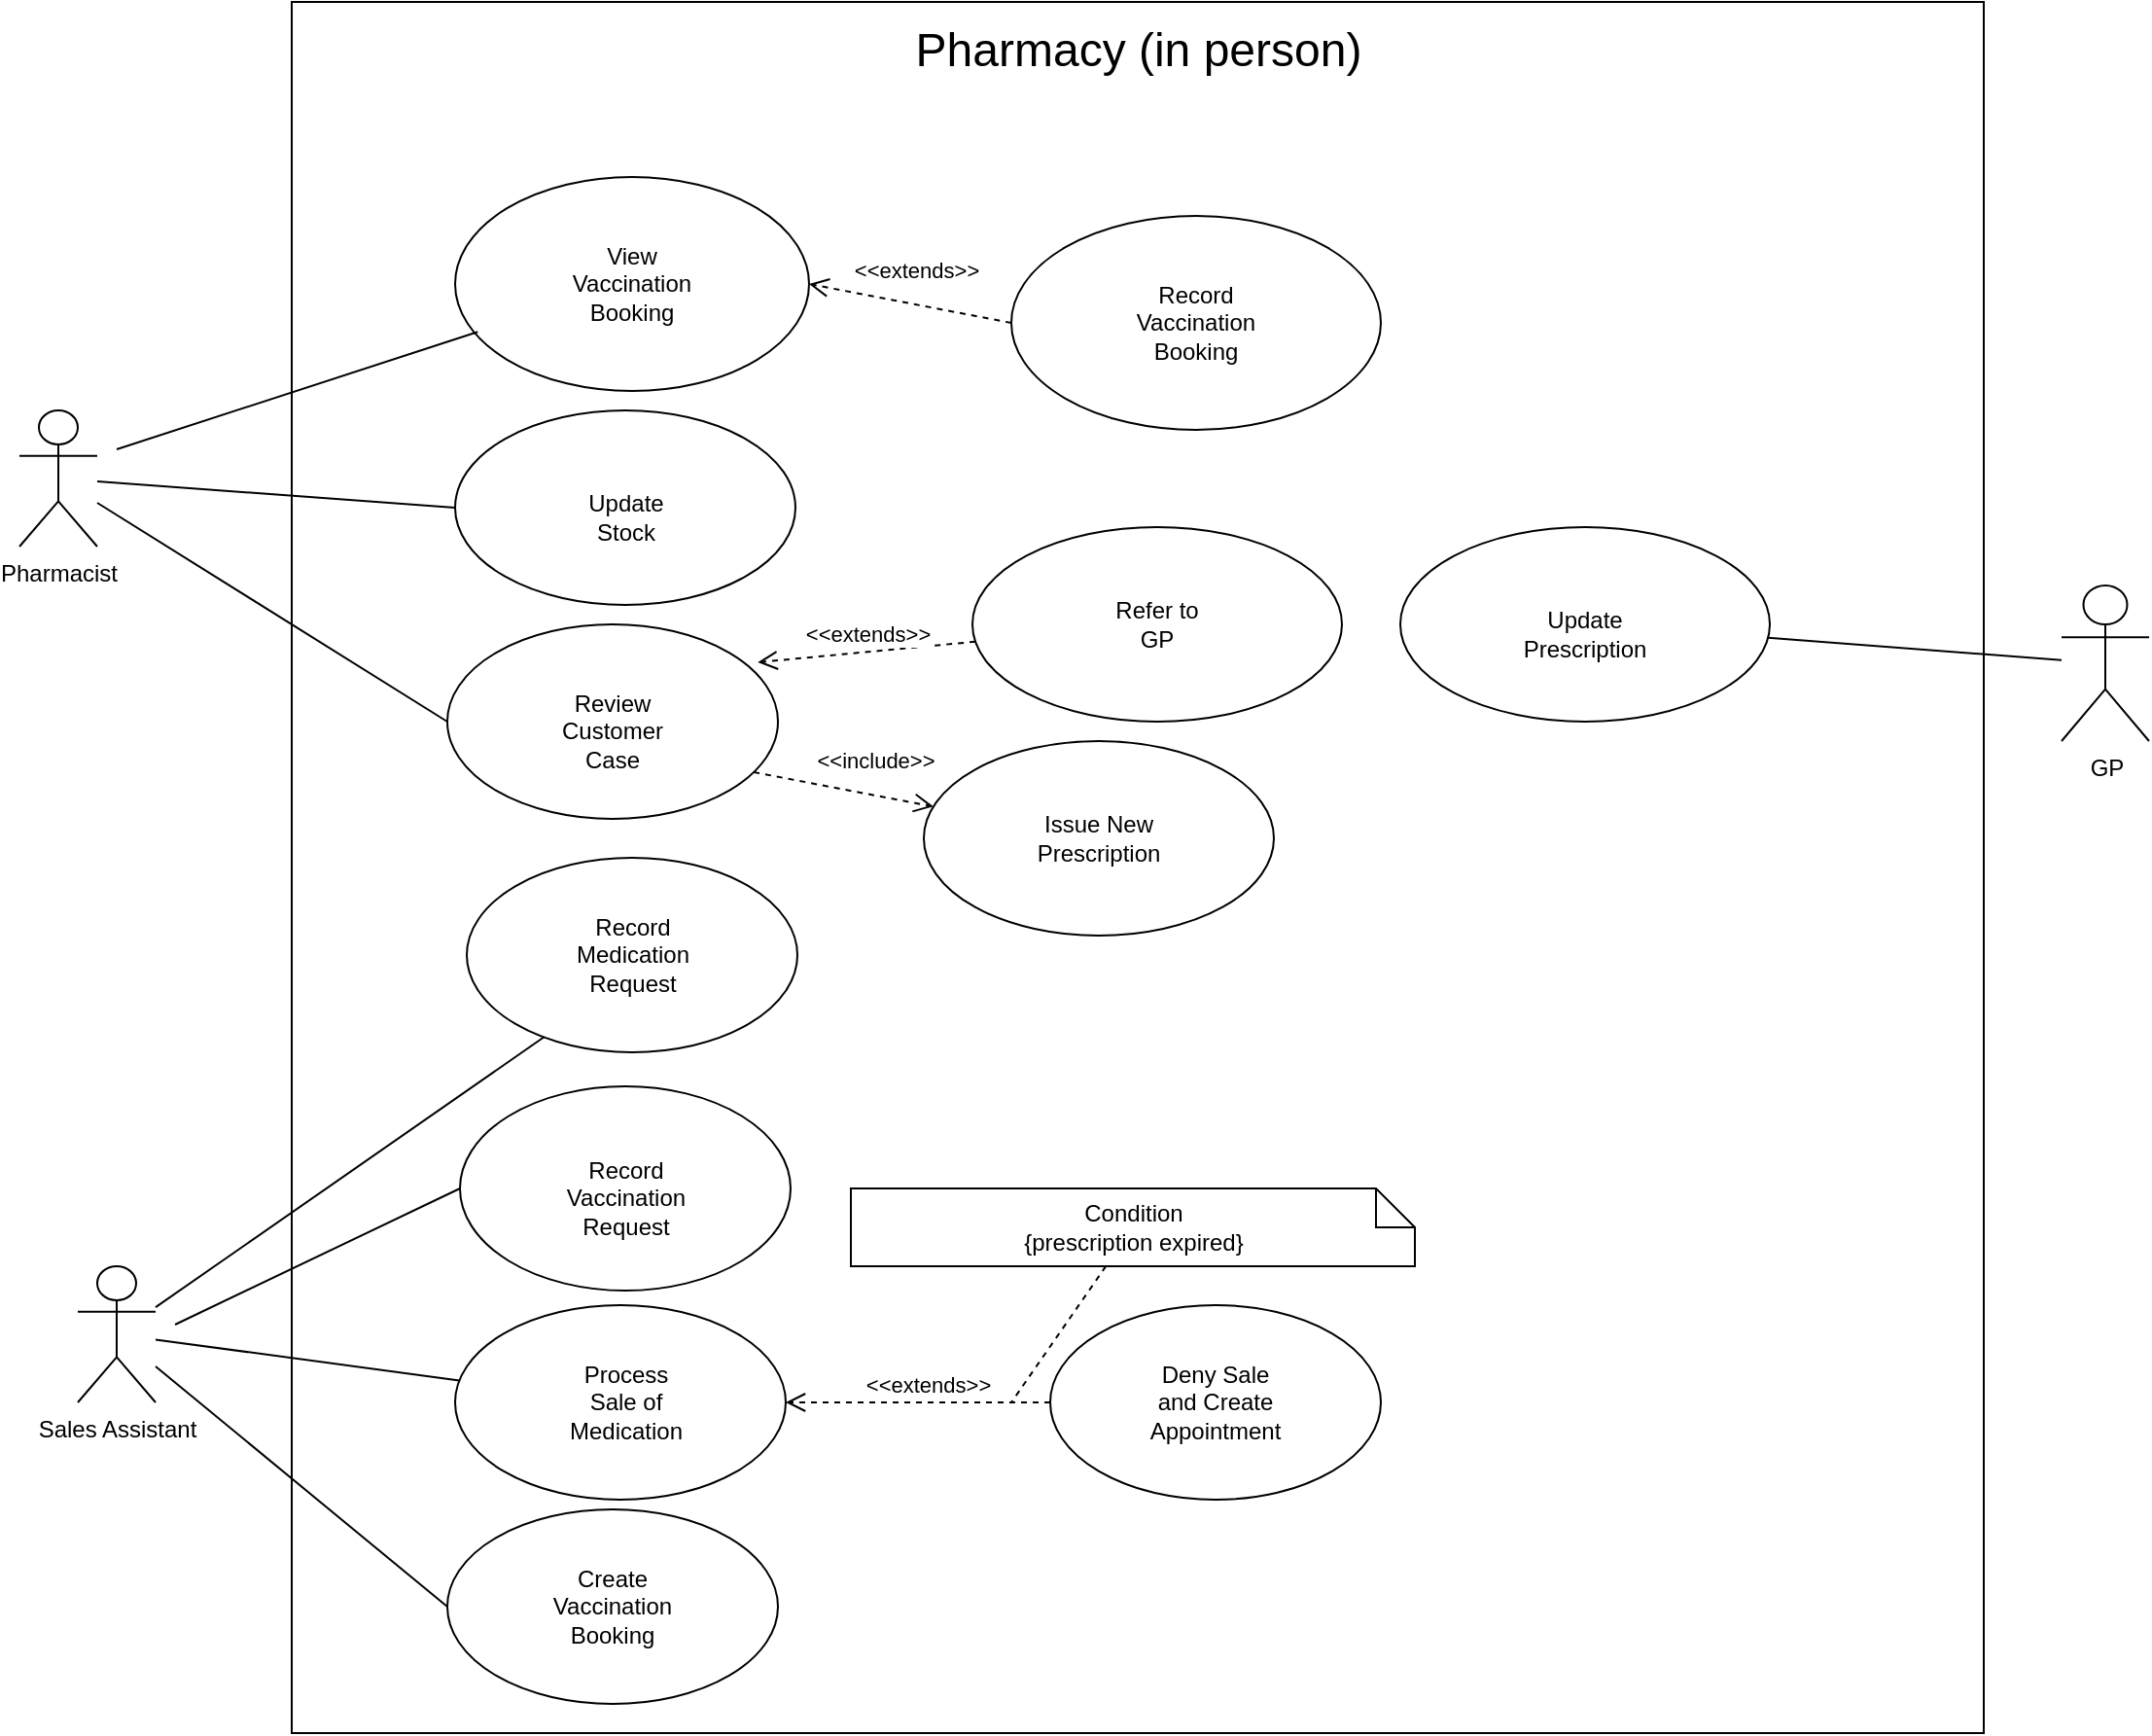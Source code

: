 <mxfile version="20.3.0" type="device"><diagram id="_A5sZpbwORfwPCqdUlix" name="Page-1"><mxGraphModel dx="1221" dy="1864" grid="1" gridSize="10" guides="1" tooltips="1" connect="1" arrows="1" fold="1" page="1" pageScale="1" pageWidth="850" pageHeight="1100" math="0" shadow="0"><root><mxCell id="0"/><mxCell id="1" parent="0"/><mxCell id="uoJ1ooIVT5LOrXTWzvCv-1" value="" style="rounded=0;whiteSpace=wrap;html=1;" parent="1" vertex="1"><mxGeometry x="320" y="-80" width="870" height="890" as="geometry"/></mxCell><mxCell id="uoJ1ooIVT5LOrXTWzvCv-2" value="&lt;font style=&quot;font-size: 24px;&quot;&gt;Pharmacy (in person)&lt;/font&gt;" style="text;html=1;strokeColor=none;fillColor=none;align=center;verticalAlign=middle;whiteSpace=wrap;rounded=0;" parent="1" vertex="1"><mxGeometry x="607.5" y="-70" width="295" height="30" as="geometry"/></mxCell><mxCell id="XHRh4OsV8PyHtnebLYD3-2" value="" style="ellipse;whiteSpace=wrap;html=1;" parent="1" vertex="1"><mxGeometry x="410" y="360" width="170" height="100" as="geometry"/></mxCell><mxCell id="XHRh4OsV8PyHtnebLYD3-3" value="Record Medication Request" style="text;html=1;strokeColor=none;fillColor=none;align=center;verticalAlign=middle;whiteSpace=wrap;rounded=0;" parent="1" vertex="1"><mxGeometry x="452.5" y="382.5" width="85" height="55" as="geometry"/></mxCell><mxCell id="XHRh4OsV8PyHtnebLYD3-13" value="Pharmacist" style="shape=umlActor;verticalLabelPosition=bottom;verticalAlign=top;html=1;outlineConnect=0;" parent="1" vertex="1"><mxGeometry x="180" y="130" width="40" height="70" as="geometry"/></mxCell><mxCell id="XHRh4OsV8PyHtnebLYD3-14" value="Sales Assistant&lt;br&gt;" style="shape=umlActor;verticalLabelPosition=bottom;verticalAlign=top;html=1;outlineConnect=0;" parent="1" vertex="1"><mxGeometry x="210" y="570" width="40" height="70" as="geometry"/></mxCell><mxCell id="XHRh4OsV8PyHtnebLYD3-23" value="" style="endArrow=none;html=1;rounded=0;entryX=0.235;entryY=0.92;entryDx=0;entryDy=0;entryPerimeter=0;" parent="1" source="XHRh4OsV8PyHtnebLYD3-14" target="XHRh4OsV8PyHtnebLYD3-2" edge="1"><mxGeometry width="50" height="50" relative="1" as="geometry"><mxPoint x="380" y="570" as="sourcePoint"/><mxPoint x="430" y="520" as="targetPoint"/></mxGeometry></mxCell><mxCell id="XHRh4OsV8PyHtnebLYD3-24" value="" style="ellipse;whiteSpace=wrap;html=1;" parent="1" vertex="1"><mxGeometry x="404" y="590" width="170" height="100" as="geometry"/></mxCell><mxCell id="XHRh4OsV8PyHtnebLYD3-25" value="Process Sale of Medication" style="text;html=1;strokeColor=none;fillColor=none;align=center;verticalAlign=middle;whiteSpace=wrap;rounded=0;" parent="1" vertex="1"><mxGeometry x="461.5" y="625" width="60" height="30" as="geometry"/></mxCell><mxCell id="XHRh4OsV8PyHtnebLYD3-26" value="" style="ellipse;whiteSpace=wrap;html=1;" parent="1" vertex="1"><mxGeometry x="400" y="695" width="170" height="100" as="geometry"/></mxCell><mxCell id="XHRh4OsV8PyHtnebLYD3-27" value="Create Vaccination Booking" style="text;html=1;strokeColor=none;fillColor=none;align=center;verticalAlign=middle;whiteSpace=wrap;rounded=0;" parent="1" vertex="1"><mxGeometry x="455" y="730" width="60" height="30" as="geometry"/></mxCell><mxCell id="XHRh4OsV8PyHtnebLYD3-28" value="" style="ellipse;whiteSpace=wrap;html=1;" parent="1" vertex="1"><mxGeometry x="710" y="590" width="170" height="100" as="geometry"/></mxCell><mxCell id="XHRh4OsV8PyHtnebLYD3-29" value="Deny Sale&lt;br&gt;and Create&lt;br&gt;Appointment" style="text;html=1;strokeColor=none;fillColor=none;align=center;verticalAlign=middle;whiteSpace=wrap;rounded=0;" parent="1" vertex="1"><mxGeometry x="765" y="625" width="60" height="30" as="geometry"/></mxCell><mxCell id="XHRh4OsV8PyHtnebLYD3-30" value="" style="endArrow=none;html=1;rounded=0;" parent="1" source="XHRh4OsV8PyHtnebLYD3-14" target="XHRh4OsV8PyHtnebLYD3-24" edge="1"><mxGeometry width="50" height="50" relative="1" as="geometry"><mxPoint x="320" y="610" as="sourcePoint"/><mxPoint x="370" y="560" as="targetPoint"/></mxGeometry></mxCell><mxCell id="XHRh4OsV8PyHtnebLYD3-31" value="" style="endArrow=none;html=1;rounded=0;entryX=0;entryY=0.5;entryDx=0;entryDy=0;" parent="1" source="XHRh4OsV8PyHtnebLYD3-14" target="XHRh4OsV8PyHtnebLYD3-26" edge="1"><mxGeometry width="50" height="50" relative="1" as="geometry"><mxPoint x="330" y="660" as="sourcePoint"/><mxPoint x="380" y="610" as="targetPoint"/></mxGeometry></mxCell><mxCell id="XHRh4OsV8PyHtnebLYD3-32" value="&amp;lt;&amp;lt;extends&amp;gt;&amp;gt;" style="html=1;verticalAlign=bottom;endArrow=open;dashed=1;endSize=8;rounded=0;exitX=0;exitY=0.5;exitDx=0;exitDy=0;" parent="1" source="XHRh4OsV8PyHtnebLYD3-28" target="XHRh4OsV8PyHtnebLYD3-24" edge="1"><mxGeometry x="-0.077" relative="1" as="geometry"><mxPoint x="700" y="520" as="sourcePoint"/><mxPoint x="610" y="530" as="targetPoint"/><mxPoint as="offset"/></mxGeometry></mxCell><mxCell id="XHRh4OsV8PyHtnebLYD3-33" value="Condition&lt;br&gt;{prescription expired}" style="shape=note;size=20;whiteSpace=wrap;html=1;" parent="1" vertex="1"><mxGeometry x="607.5" y="530" width="290" height="40" as="geometry"/></mxCell><mxCell id="XHRh4OsV8PyHtnebLYD3-34" value="" style="endArrow=none;dashed=1;html=1;rounded=0;" parent="1" source="XHRh4OsV8PyHtnebLYD3-33" edge="1"><mxGeometry width="50" height="50" relative="1" as="geometry"><mxPoint x="785" y="470" as="sourcePoint"/><mxPoint x="690" y="640" as="targetPoint"/></mxGeometry></mxCell><mxCell id="XHRh4OsV8PyHtnebLYD3-35" value="" style="ellipse;whiteSpace=wrap;html=1;" parent="1" vertex="1"><mxGeometry x="400" y="240" width="170" height="100" as="geometry"/></mxCell><mxCell id="XHRh4OsV8PyHtnebLYD3-36" value="Review Customer Case" style="text;html=1;strokeColor=none;fillColor=none;align=center;verticalAlign=middle;whiteSpace=wrap;rounded=0;" parent="1" vertex="1"><mxGeometry x="455" y="280" width="60" height="30" as="geometry"/></mxCell><mxCell id="XHRh4OsV8PyHtnebLYD3-37" value="" style="ellipse;whiteSpace=wrap;html=1;" parent="1" vertex="1"><mxGeometry x="645" y="300" width="180" height="100" as="geometry"/></mxCell><mxCell id="XHRh4OsV8PyHtnebLYD3-39" value="Issue New Prescription" style="text;html=1;strokeColor=none;fillColor=none;align=center;verticalAlign=middle;whiteSpace=wrap;rounded=0;" parent="1" vertex="1"><mxGeometry x="705" y="335" width="60" height="30" as="geometry"/></mxCell><mxCell id="XHRh4OsV8PyHtnebLYD3-41" value="&amp;lt;&amp;lt;include&amp;gt;&amp;gt;" style="html=1;verticalAlign=bottom;endArrow=open;dashed=1;endSize=8;rounded=0;exitX=0.927;exitY=0.76;exitDx=0;exitDy=0;exitPerimeter=0;" parent="1" source="XHRh4OsV8PyHtnebLYD3-35" target="XHRh4OsV8PyHtnebLYD3-37" edge="1"><mxGeometry x="0.311" y="9" relative="1" as="geometry"><mxPoint x="547.5" y="299.5" as="sourcePoint"/><mxPoint x="467.5" y="299.5" as="targetPoint"/><mxPoint as="offset"/></mxGeometry></mxCell><mxCell id="XHRh4OsV8PyHtnebLYD3-42" value="" style="endArrow=none;html=1;rounded=0;entryX=0;entryY=0.5;entryDx=0;entryDy=0;" parent="1" source="XHRh4OsV8PyHtnebLYD3-13" target="XHRh4OsV8PyHtnebLYD3-35" edge="1"><mxGeometry width="50" height="50" relative="1" as="geometry"><mxPoint x="330" y="220" as="sourcePoint"/><mxPoint x="380" y="170" as="targetPoint"/></mxGeometry></mxCell><mxCell id="XHRh4OsV8PyHtnebLYD3-44" value="" style="ellipse;whiteSpace=wrap;html=1;" parent="1" vertex="1"><mxGeometry x="404" y="130" width="175" height="100" as="geometry"/></mxCell><mxCell id="XHRh4OsV8PyHtnebLYD3-45" value="" style="endArrow=none;html=1;rounded=0;entryX=0;entryY=0.5;entryDx=0;entryDy=0;" parent="1" source="XHRh4OsV8PyHtnebLYD3-13" target="XHRh4OsV8PyHtnebLYD3-44" edge="1"><mxGeometry width="50" height="50" relative="1" as="geometry"><mxPoint x="340" y="200" as="sourcePoint"/><mxPoint x="390" y="150" as="targetPoint"/></mxGeometry></mxCell><mxCell id="XHRh4OsV8PyHtnebLYD3-46" value="Update Stock" style="text;html=1;strokeColor=none;fillColor=none;align=center;verticalAlign=middle;whiteSpace=wrap;rounded=0;" parent="1" vertex="1"><mxGeometry x="461.5" y="170" width="60" height="30" as="geometry"/></mxCell><mxCell id="l9rWSy5a91SztkpD4lXy-1" value="" style="ellipse;whiteSpace=wrap;html=1;" vertex="1" parent="1"><mxGeometry x="404" y="10" width="182" height="110" as="geometry"/></mxCell><mxCell id="l9rWSy5a91SztkpD4lXy-2" value="" style="endArrow=none;html=1;rounded=0;entryX=0.064;entryY=0.724;entryDx=0;entryDy=0;entryPerimeter=0;" edge="1" parent="1" target="l9rWSy5a91SztkpD4lXy-1"><mxGeometry width="50" height="50" relative="1" as="geometry"><mxPoint x="230" y="150" as="sourcePoint"/><mxPoint x="410" y="90" as="targetPoint"/></mxGeometry></mxCell><mxCell id="l9rWSy5a91SztkpD4lXy-3" value="View&lt;br&gt;Vaccination Booking" style="text;html=1;strokeColor=none;fillColor=none;align=center;verticalAlign=middle;whiteSpace=wrap;rounded=0;" vertex="1" parent="1"><mxGeometry x="465" y="50" width="60" height="30" as="geometry"/></mxCell><mxCell id="l9rWSy5a91SztkpD4lXy-5" value="" style="ellipse;whiteSpace=wrap;html=1;" vertex="1" parent="1"><mxGeometry x="690" y="30" width="190" height="110" as="geometry"/></mxCell><mxCell id="l9rWSy5a91SztkpD4lXy-6" value="Record Vaccination Booking" style="text;html=1;strokeColor=none;fillColor=none;align=center;verticalAlign=middle;whiteSpace=wrap;rounded=0;" vertex="1" parent="1"><mxGeometry x="755" y="70" width="60" height="30" as="geometry"/></mxCell><mxCell id="l9rWSy5a91SztkpD4lXy-7" value="&amp;lt;&amp;lt;extends&amp;gt;&amp;gt;" style="html=1;verticalAlign=bottom;endArrow=open;dashed=1;endSize=8;rounded=0;entryX=1;entryY=0.5;entryDx=0;entryDy=0;exitX=0;exitY=0.5;exitDx=0;exitDy=0;" edge="1" parent="1" source="l9rWSy5a91SztkpD4lXy-5" target="l9rWSy5a91SztkpD4lXy-1"><mxGeometry x="-0.032" y="-8" relative="1" as="geometry"><mxPoint x="690" y="40" as="sourcePoint"/><mxPoint x="610" y="40" as="targetPoint"/><mxPoint as="offset"/></mxGeometry></mxCell><mxCell id="l9rWSy5a91SztkpD4lXy-9" value="" style="ellipse;whiteSpace=wrap;html=1;" vertex="1" parent="1"><mxGeometry x="670" y="190" width="190" height="100" as="geometry"/></mxCell><mxCell id="l9rWSy5a91SztkpD4lXy-10" value="Refer to GP" style="text;html=1;strokeColor=none;fillColor=none;align=center;verticalAlign=middle;whiteSpace=wrap;rounded=0;" vertex="1" parent="1"><mxGeometry x="735" y="225" width="60" height="30" as="geometry"/></mxCell><mxCell id="l9rWSy5a91SztkpD4lXy-11" value="&amp;lt;&amp;lt;extends&amp;gt;&amp;gt;" style="html=1;verticalAlign=bottom;endArrow=open;dashed=1;endSize=8;rounded=0;entryX=0.939;entryY=0.195;entryDx=0;entryDy=0;entryPerimeter=0;" edge="1" parent="1" source="l9rWSy5a91SztkpD4lXy-9" target="XHRh4OsV8PyHtnebLYD3-35"><mxGeometry relative="1" as="geometry"><mxPoint x="640" y="250" as="sourcePoint"/><mxPoint x="560" y="250" as="targetPoint"/></mxGeometry></mxCell><mxCell id="l9rWSy5a91SztkpD4lXy-12" value="GP" style="shape=umlActor;verticalLabelPosition=bottom;verticalAlign=top;html=1;outlineConnect=0;" vertex="1" parent="1"><mxGeometry x="1230" y="220" width="45" height="80" as="geometry"/></mxCell><mxCell id="l9rWSy5a91SztkpD4lXy-14" value="" style="ellipse;whiteSpace=wrap;html=1;" vertex="1" parent="1"><mxGeometry x="890" y="190" width="190" height="100" as="geometry"/></mxCell><mxCell id="l9rWSy5a91SztkpD4lXy-15" value="" style="endArrow=none;html=1;rounded=0;" edge="1" parent="1" source="l9rWSy5a91SztkpD4lXy-14" target="l9rWSy5a91SztkpD4lXy-12"><mxGeometry width="50" height="50" relative="1" as="geometry"><mxPoint x="1070" y="360" as="sourcePoint"/><mxPoint x="1120" y="310" as="targetPoint"/></mxGeometry></mxCell><mxCell id="l9rWSy5a91SztkpD4lXy-16" value="Update Prescription" style="text;html=1;strokeColor=none;fillColor=none;align=center;verticalAlign=middle;whiteSpace=wrap;rounded=0;" vertex="1" parent="1"><mxGeometry x="955" y="230" width="60" height="30" as="geometry"/></mxCell><mxCell id="l9rWSy5a91SztkpD4lXy-18" value="" style="ellipse;whiteSpace=wrap;html=1;" vertex="1" parent="1"><mxGeometry x="406.5" y="477.5" width="170" height="105" as="geometry"/></mxCell><mxCell id="l9rWSy5a91SztkpD4lXy-19" value="" style="endArrow=none;html=1;rounded=0;entryX=0;entryY=0.5;entryDx=0;entryDy=0;" edge="1" parent="1" target="l9rWSy5a91SztkpD4lXy-18"><mxGeometry width="50" height="50" relative="1" as="geometry"><mxPoint x="260" y="600" as="sourcePoint"/><mxPoint x="370" y="570" as="targetPoint"/></mxGeometry></mxCell><mxCell id="l9rWSy5a91SztkpD4lXy-20" value="Record Vaccination Request" style="text;html=1;strokeColor=none;fillColor=none;align=center;verticalAlign=middle;whiteSpace=wrap;rounded=0;" vertex="1" parent="1"><mxGeometry x="461.5" y="520" width="60" height="30" as="geometry"/></mxCell></root></mxGraphModel></diagram></mxfile>